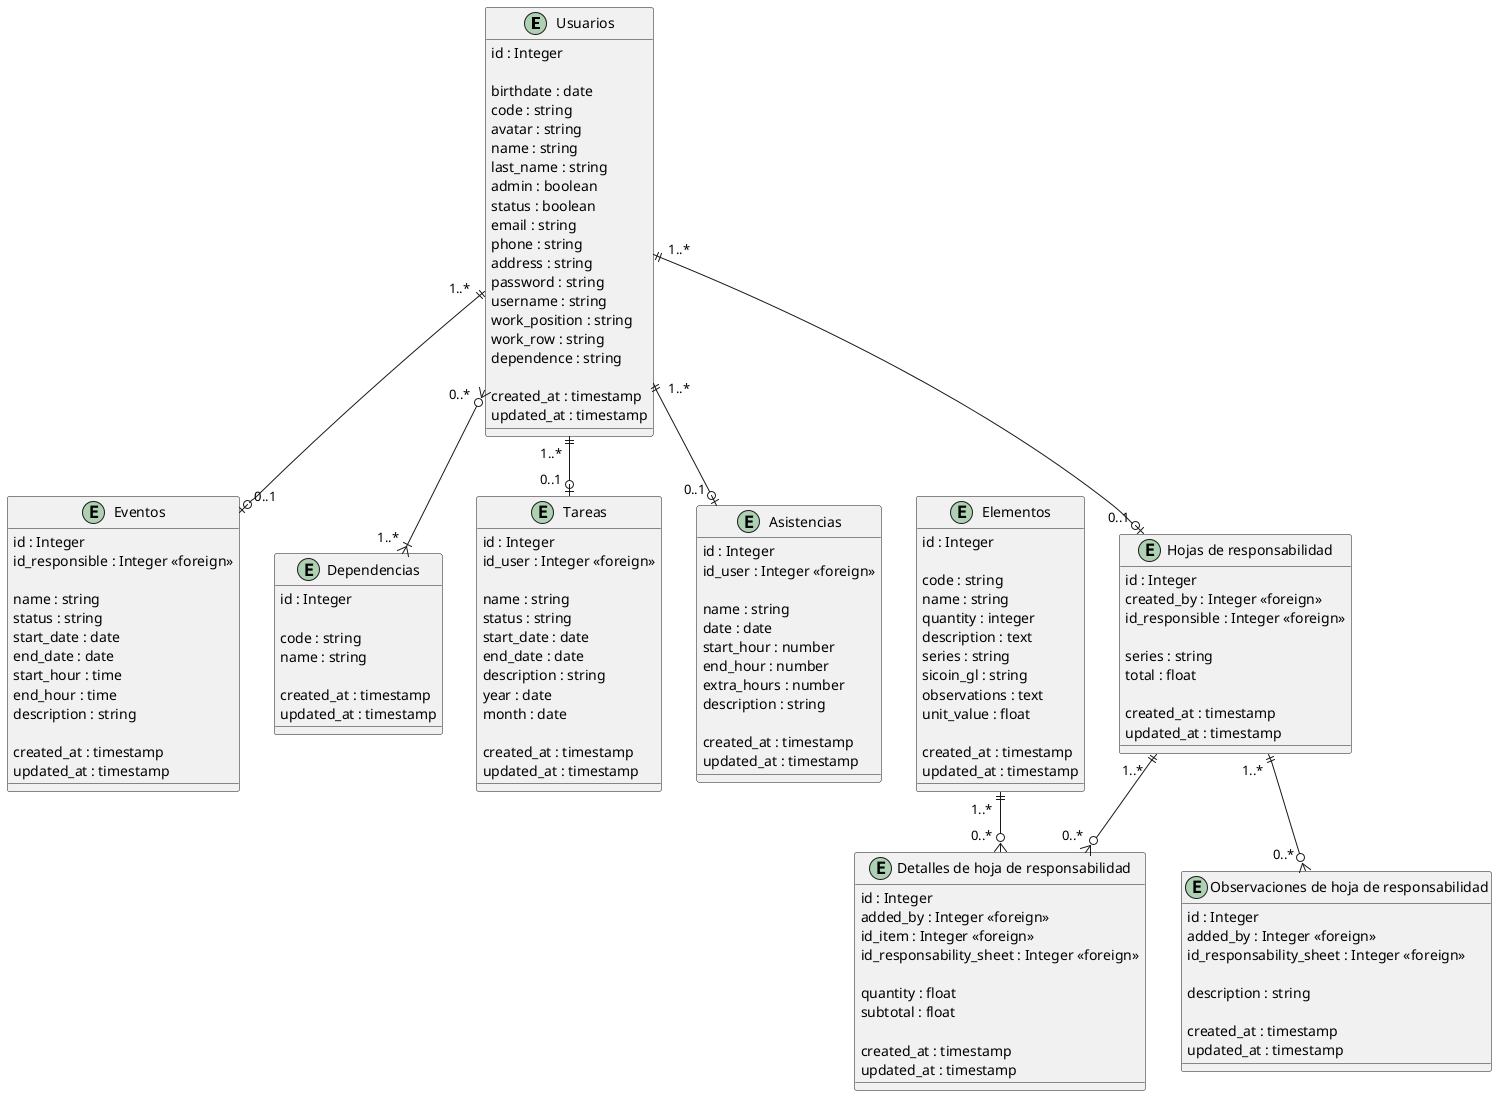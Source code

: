 @startuml "DC 01 - Identificación de entidades"

/' === Fuertes === '/
entity users as "Usuarios" {
    id : Integer

    birthdate : date
    code : string
    avatar : string
    name : string
    last_name : string
    admin : boolean
    status : boolean
    email : string
    phone : string
    address : string
    password : string
    username : string
    work_position : string
    work_row : string
    dependence : string

    created_at : timestamp
    updated_at : timestamp
}

entity events as "Eventos" {
    id : Integer
    id_responsible : Integer <<foreign>>

    name : string
    status : string
    start_date : date
    end_date : date
    start_hour : time
    end_hour : time
    description : string

    created_at : timestamp
    updated_at : timestamp
}

entity dependences as "Dependencias" {
    id : Integer

    code : string
    name : string

    created_at : timestamp
    updated_at : timestamp
}

entity items as "Elementos" {
    id : Integer

    code : string
    name : string
    quantity : integer
    description : text
    series : string
    sicoin_gl : string
    observations : text
    unit_value : float

    created_at : timestamp
    updated_at : timestamp
}

/' === Debiles === '/
entity todos as "Tareas" {
    id : Integer
    id_user : Integer <<foreign>>

    name : string
    status : string
    start_date : date
    end_date : date
    description : string
    year : date
    month : date

    created_at : timestamp
    updated_at : timestamp
}

entity attendances as "Asistencias" {
    id : Integer
    id_user : Integer <<foreign>>

    name : string
    date : date
    start_hour : number
    end_hour : number
    extra_hours : number
    description : string

    created_at : timestamp
    updated_at : timestamp
}

entity responsability_sheets as "Hojas de responsabilidad" {
    id : Integer
    created_by : Integer <<foreign>>
    id_responsible : Integer <<foreign>>

    series : string
    total : float

    created_at : timestamp
    updated_at : timestamp
}

entity detail_responsibility_sheets as "Detalles de hoja de responsabilidad" {
    id : Integer
    added_by : Integer <<foreign>>
    id_item : Integer <<foreign>>
    id_responsability_sheet : Integer <<foreign>>

    quantity : float
    subtotal : float

    created_at : timestamp
    updated_at : timestamp
}

entity observation_responsibility_sheets as "Observaciones de hoja de responsabilidad" {
    id : Integer
    added_by : Integer <<foreign>>
    id_responsability_sheet : Integer <<foreign>>

    description : string

    created_at : timestamp
    updated_at : timestamp
}

/' === Relaciones === '/
users "  0..*  " }o--|{ "  1..*  " dependences
users "  1..*  " ||--o| "  0..1  " events
users "  1..*  " ||--o| "  0..1  " todos
users "  1..*  " ||--o| "  0..1  " attendances
users "  1..*  " ||--o| "  0..1  " responsability_sheets

responsability_sheets "  1..*  " ||--o{ "  0..*  " detail_responsibility_sheets
responsability_sheets "  1..*  " ||--o{ "  0..*  " observation_responsibility_sheets
items "  1..*  " ||--o{ "  0..*  " detail_responsibility_sheets

@enduml